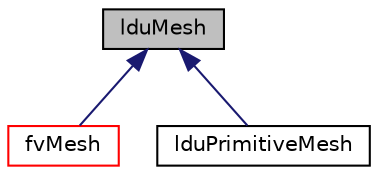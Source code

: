digraph "lduMesh"
{
  bgcolor="transparent";
  edge [fontname="Helvetica",fontsize="10",labelfontname="Helvetica",labelfontsize="10"];
  node [fontname="Helvetica",fontsize="10",shape=record];
  Node0 [label="lduMesh",height=0.2,width=0.4,color="black", fillcolor="grey75", style="filled", fontcolor="black"];
  Node0 -> Node1 [dir="back",color="midnightblue",fontsize="10",style="solid",fontname="Helvetica"];
  Node1 [label="fvMesh",height=0.2,width=0.4,color="red",URL="$a23593.html",tooltip="Mesh data needed to do the Finite Volume discretisation. "];
  Node0 -> Node24 [dir="back",color="midnightblue",fontsize="10",style="solid",fontname="Helvetica"];
  Node24 [label="lduPrimitiveMesh",height=0.2,width=0.4,color="black",URL="$a28285.html",tooltip="Simplest contrete lduMesh which stores the addressing needed by lduMatrix. "];
}
